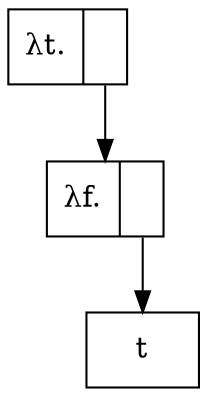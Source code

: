 digraph tru {
  margin="0,0"
  abs1 [label="λt.|<h0>",shape=record]
  abs2 [label="λf.|<h0>",shape=record]
  var [label="t",shape=rectangle]
  abs1:h0 -> abs2
  abs2:h0 -> var
}
